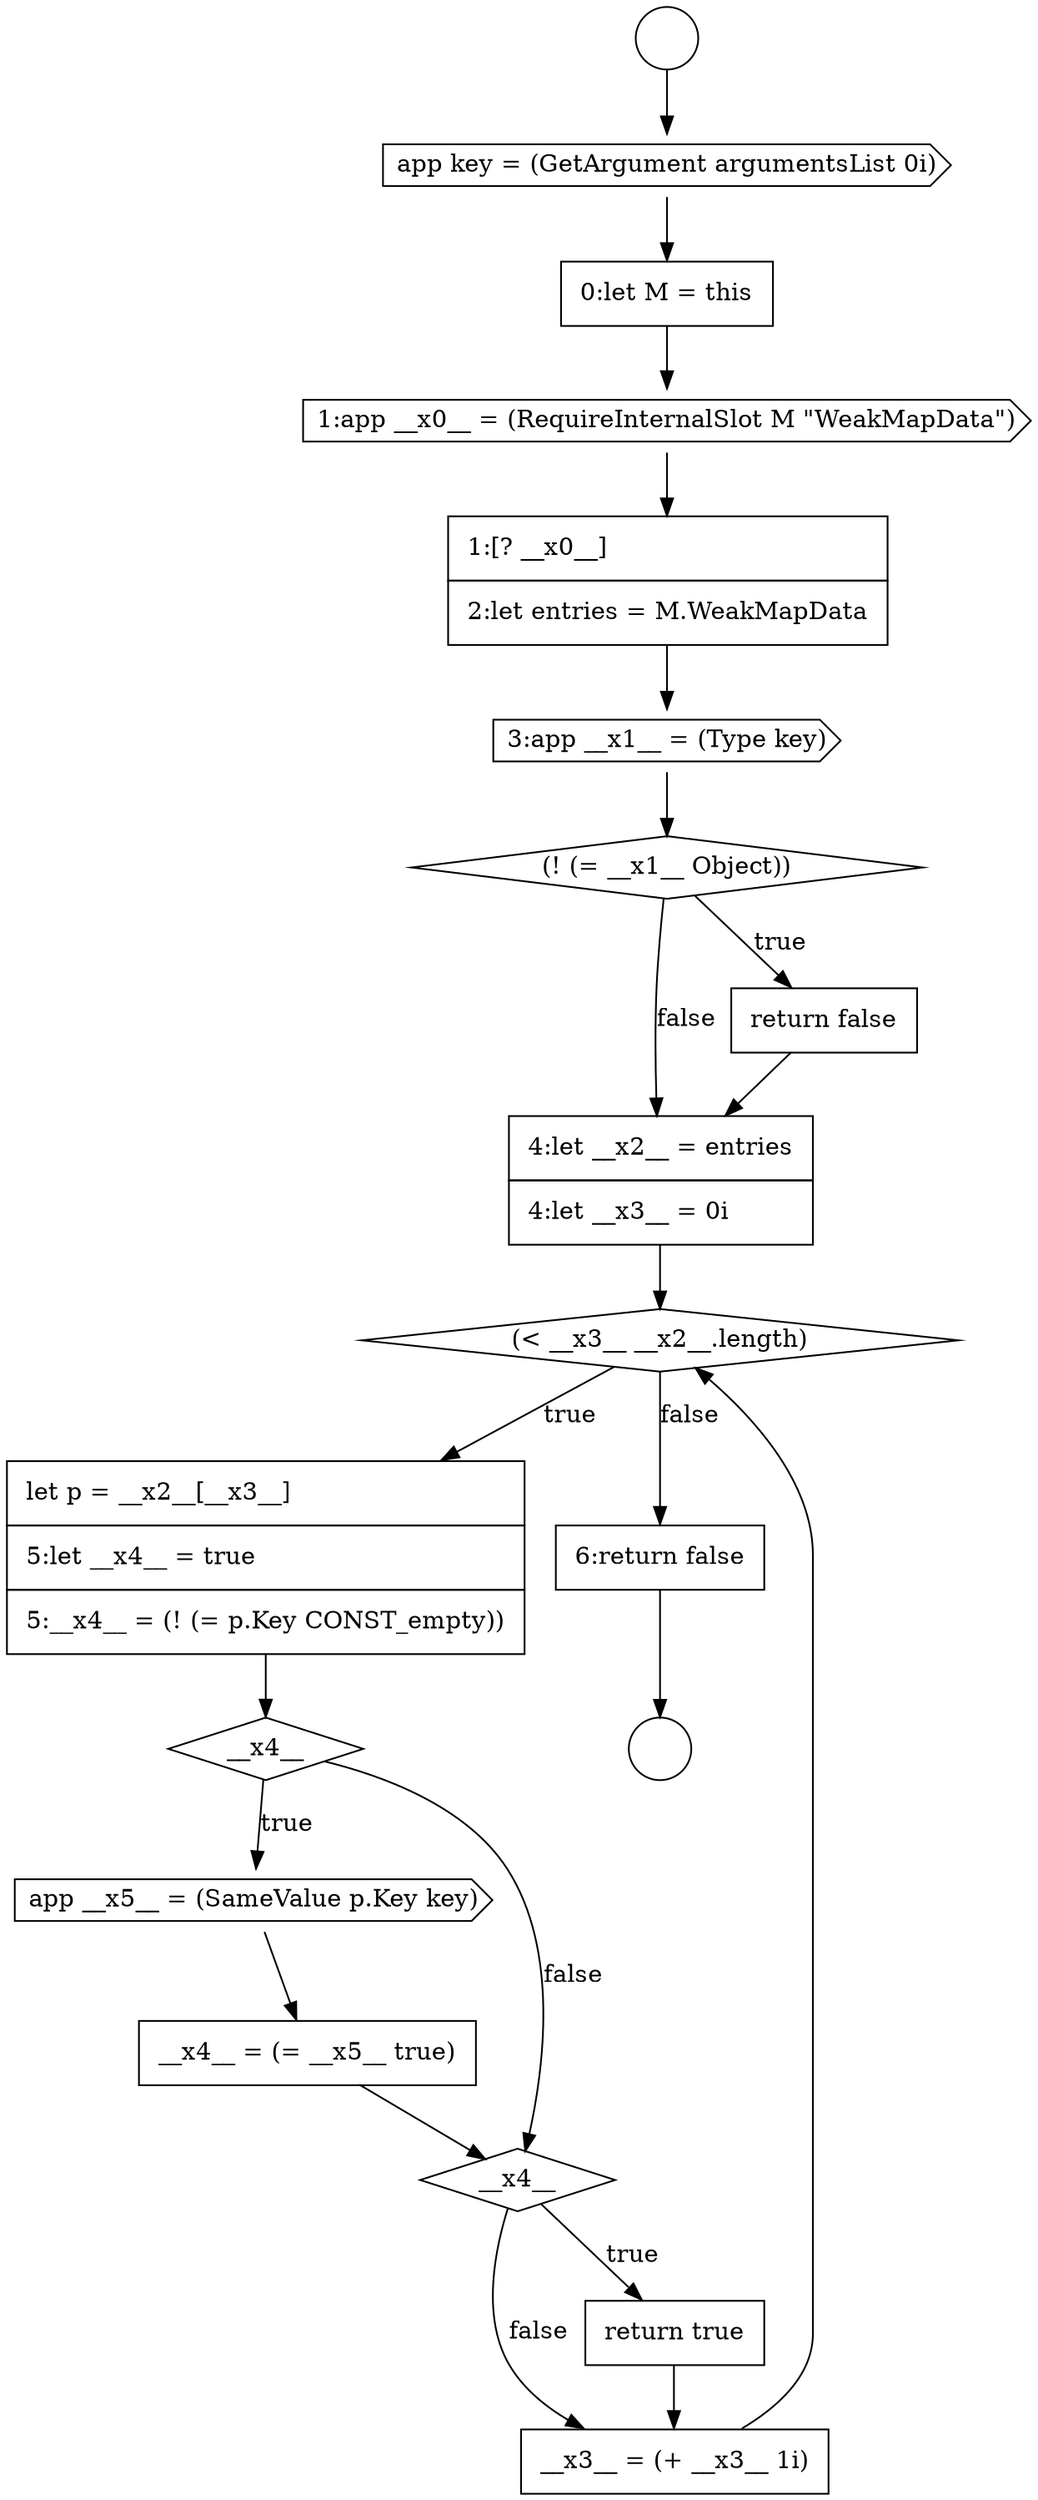 digraph {
  node17270 [shape=none, margin=0, label=<<font color="black">
    <table border="0" cellborder="1" cellspacing="0" cellpadding="10">
      <tr><td align="left">4:let __x2__ = entries</td></tr>
      <tr><td align="left">4:let __x3__ = 0i</td></tr>
    </table>
  </font>> color="black" fillcolor="white" style=filled]
  node17266 [shape=none, margin=0, label=<<font color="black">
    <table border="0" cellborder="1" cellspacing="0" cellpadding="10">
      <tr><td align="left">1:[? __x0__]</td></tr>
      <tr><td align="left">2:let entries = M.WeakMapData</td></tr>
    </table>
  </font>> color="black" fillcolor="white" style=filled]
  node17267 [shape=cds, label=<<font color="black">3:app __x1__ = (Type key)</font>> color="black" fillcolor="white" style=filled]
  node17261 [shape=circle label=" " color="black" fillcolor="white" style=filled]
  node17271 [shape=diamond, label=<<font color="black">(&lt; __x3__ __x2__.length)</font>> color="black" fillcolor="white" style=filled]
  node17273 [shape=diamond, label=<<font color="black">__x4__</font>> color="black" fillcolor="white" style=filled]
  node17263 [shape=cds, label=<<font color="black">app key = (GetArgument argumentsList 0i)</font>> color="black" fillcolor="white" style=filled]
  node17268 [shape=diamond, label=<<font color="black">(! (= __x1__ Object))</font>> color="black" fillcolor="white" style=filled]
  node17272 [shape=none, margin=0, label=<<font color="black">
    <table border="0" cellborder="1" cellspacing="0" cellpadding="10">
      <tr><td align="left">let p = __x2__[__x3__]</td></tr>
      <tr><td align="left">5:let __x4__ = true</td></tr>
      <tr><td align="left">5:__x4__ = (! (= p.Key CONST_empty))</td></tr>
    </table>
  </font>> color="black" fillcolor="white" style=filled]
  node17262 [shape=circle label=" " color="black" fillcolor="white" style=filled]
  node17269 [shape=none, margin=0, label=<<font color="black">
    <table border="0" cellborder="1" cellspacing="0" cellpadding="10">
      <tr><td align="left">return false</td></tr>
    </table>
  </font>> color="black" fillcolor="white" style=filled]
  node17279 [shape=none, margin=0, label=<<font color="black">
    <table border="0" cellborder="1" cellspacing="0" cellpadding="10">
      <tr><td align="left">6:return false</td></tr>
    </table>
  </font>> color="black" fillcolor="white" style=filled]
  node17265 [shape=cds, label=<<font color="black">1:app __x0__ = (RequireInternalSlot M &quot;WeakMapData&quot;)</font>> color="black" fillcolor="white" style=filled]
  node17278 [shape=none, margin=0, label=<<font color="black">
    <table border="0" cellborder="1" cellspacing="0" cellpadding="10">
      <tr><td align="left">__x3__ = (+ __x3__ 1i)</td></tr>
    </table>
  </font>> color="black" fillcolor="white" style=filled]
  node17275 [shape=none, margin=0, label=<<font color="black">
    <table border="0" cellborder="1" cellspacing="0" cellpadding="10">
      <tr><td align="left">__x4__ = (= __x5__ true)</td></tr>
    </table>
  </font>> color="black" fillcolor="white" style=filled]
  node17274 [shape=cds, label=<<font color="black">app __x5__ = (SameValue p.Key key)</font>> color="black" fillcolor="white" style=filled]
  node17264 [shape=none, margin=0, label=<<font color="black">
    <table border="0" cellborder="1" cellspacing="0" cellpadding="10">
      <tr><td align="left">0:let M = this</td></tr>
    </table>
  </font>> color="black" fillcolor="white" style=filled]
  node17276 [shape=diamond, label=<<font color="black">__x4__</font>> color="black" fillcolor="white" style=filled]
  node17277 [shape=none, margin=0, label=<<font color="black">
    <table border="0" cellborder="1" cellspacing="0" cellpadding="10">
      <tr><td align="left">return true</td></tr>
    </table>
  </font>> color="black" fillcolor="white" style=filled]
  node17271 -> node17272 [label=<<font color="black">true</font>> color="black"]
  node17271 -> node17279 [label=<<font color="black">false</font>> color="black"]
  node17263 -> node17264 [ color="black"]
  node17277 -> node17278 [ color="black"]
  node17261 -> node17263 [ color="black"]
  node17265 -> node17266 [ color="black"]
  node17275 -> node17276 [ color="black"]
  node17279 -> node17262 [ color="black"]
  node17264 -> node17265 [ color="black"]
  node17266 -> node17267 [ color="black"]
  node17278 -> node17271 [ color="black"]
  node17273 -> node17274 [label=<<font color="black">true</font>> color="black"]
  node17273 -> node17276 [label=<<font color="black">false</font>> color="black"]
  node17267 -> node17268 [ color="black"]
  node17272 -> node17273 [ color="black"]
  node17270 -> node17271 [ color="black"]
  node17268 -> node17269 [label=<<font color="black">true</font>> color="black"]
  node17268 -> node17270 [label=<<font color="black">false</font>> color="black"]
  node17274 -> node17275 [ color="black"]
  node17276 -> node17277 [label=<<font color="black">true</font>> color="black"]
  node17276 -> node17278 [label=<<font color="black">false</font>> color="black"]
  node17269 -> node17270 [ color="black"]
}
